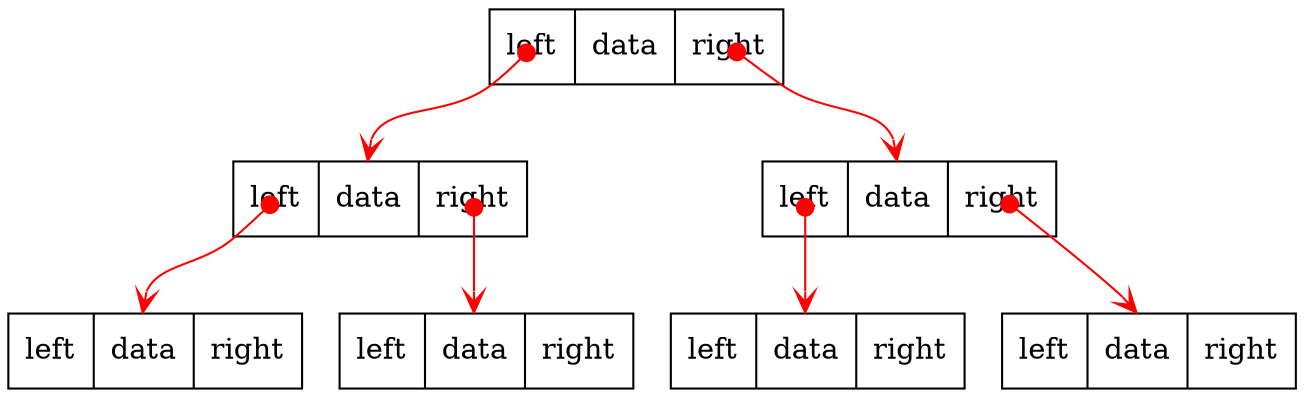 digraph G {
    rankdir=TB;
    node [shape = record]
    edge [arrowhead=vee, arrowtail=dot, color=red, dir=both, tailclip=false]
    
    A [label=" <left> left | <data>  data|  <right> right"]
    B [label=" <left> left | <data> data|  <right> right"]
    C [label=" <left> left | <data> data|  <right> right"]
    AL [label=" <left> left | <data> data|  <right> right"]
    AR [label=" <left> left | <data> data|  <right> right"]
    BL [label=" <left> left | <data> data|  <right> right"]
    BR [label=" <left> left | <data> data|  <right> right"]
    
    A:left:c -> B:data;
    A:right:c -> AL:data;
    B:left:c -> C:data;
    B:right:c -> AR:data;
    AL:left:c ->BL:data;
    AL:right:c ->BR:data;
}
